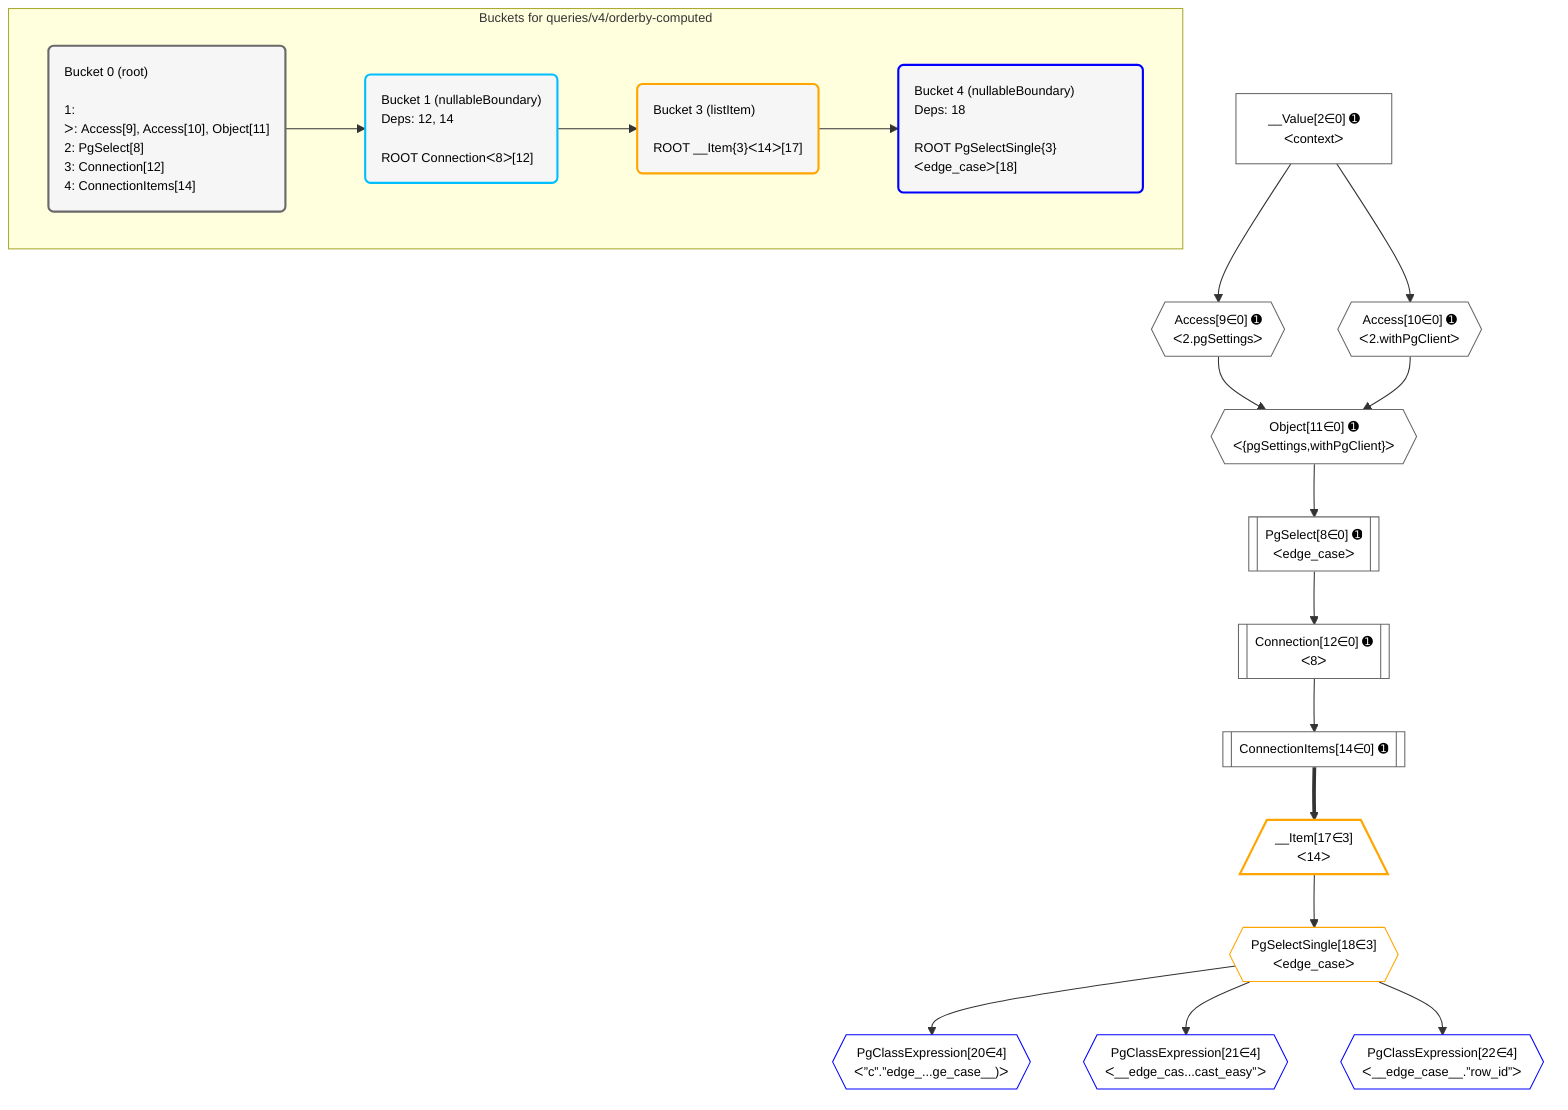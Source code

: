 %%{init: {'themeVariables': { 'fontSize': '12px'}}}%%
graph TD
    classDef path fill:#eee,stroke:#000,color:#000
    classDef plan fill:#fff,stroke-width:1px,color:#000
    classDef itemplan fill:#fff,stroke-width:2px,color:#000
    classDef unbatchedplan fill:#dff,stroke-width:1px,color:#000
    classDef sideeffectplan fill:#fcc,stroke-width:2px,color:#000
    classDef bucket fill:#f6f6f6,color:#000,stroke-width:2px,text-align:left

    subgraph "Buckets for queries/v4/orderby-computed"
    Bucket0("Bucket 0 (root)<br /><br />1: <br />ᐳ: Access[9], Access[10], Object[11]<br />2: PgSelect[8]<br />3: Connection[12]<br />4: ConnectionItems[14]"):::bucket
    Bucket1("Bucket 1 (nullableBoundary)<br />Deps: 12, 14<br /><br />ROOT Connectionᐸ8ᐳ[12]"):::bucket
    Bucket3("Bucket 3 (listItem)<br /><br />ROOT __Item{3}ᐸ14ᐳ[17]"):::bucket
    Bucket4("Bucket 4 (nullableBoundary)<br />Deps: 18<br /><br />ROOT PgSelectSingle{3}ᐸedge_caseᐳ[18]"):::bucket
    end
    Bucket0 --> Bucket1
    Bucket1 --> Bucket3
    Bucket3 --> Bucket4

    %% plan dependencies
    Object11{{"Object[11∈0] ➊<br />ᐸ{pgSettings,withPgClient}ᐳ"}}:::plan
    Access9{{"Access[9∈0] ➊<br />ᐸ2.pgSettingsᐳ"}}:::plan
    Access10{{"Access[10∈0] ➊<br />ᐸ2.withPgClientᐳ"}}:::plan
    Access9 & Access10 --> Object11
    PgSelect8[["PgSelect[8∈0] ➊<br />ᐸedge_caseᐳ"]]:::plan
    Object11 --> PgSelect8
    __Value2["__Value[2∈0] ➊<br />ᐸcontextᐳ"]:::plan
    __Value2 --> Access9
    __Value2 --> Access10
    Connection12[["Connection[12∈0] ➊<br />ᐸ8ᐳ"]]:::plan
    PgSelect8 --> Connection12
    ConnectionItems14[["ConnectionItems[14∈0] ➊"]]:::plan
    Connection12 --> ConnectionItems14
    __Item17[/"__Item[17∈3]<br />ᐸ14ᐳ"\]:::itemplan
    ConnectionItems14 ==> __Item17
    PgSelectSingle18{{"PgSelectSingle[18∈3]<br />ᐸedge_caseᐳ"}}:::plan
    __Item17 --> PgSelectSingle18
    PgClassExpression20{{"PgClassExpression[20∈4]<br />ᐸ”c”.”edge_...ge_case__)ᐳ"}}:::plan
    PgSelectSingle18 --> PgClassExpression20
    PgClassExpression21{{"PgClassExpression[21∈4]<br />ᐸ__edge_cas...cast_easy”ᐳ"}}:::plan
    PgSelectSingle18 --> PgClassExpression21
    PgClassExpression22{{"PgClassExpression[22∈4]<br />ᐸ__edge_case__.”row_id”ᐳ"}}:::plan
    PgSelectSingle18 --> PgClassExpression22

    %% define steps
    classDef bucket0 stroke:#696969
    class Bucket0,__Value2,PgSelect8,Access9,Access10,Object11,Connection12,ConnectionItems14 bucket0
    classDef bucket1 stroke:#00bfff
    class Bucket1 bucket1
    classDef bucket3 stroke:#ffa500
    class Bucket3,__Item17,PgSelectSingle18 bucket3
    classDef bucket4 stroke:#0000ff
    class Bucket4,PgClassExpression20,PgClassExpression21,PgClassExpression22 bucket4